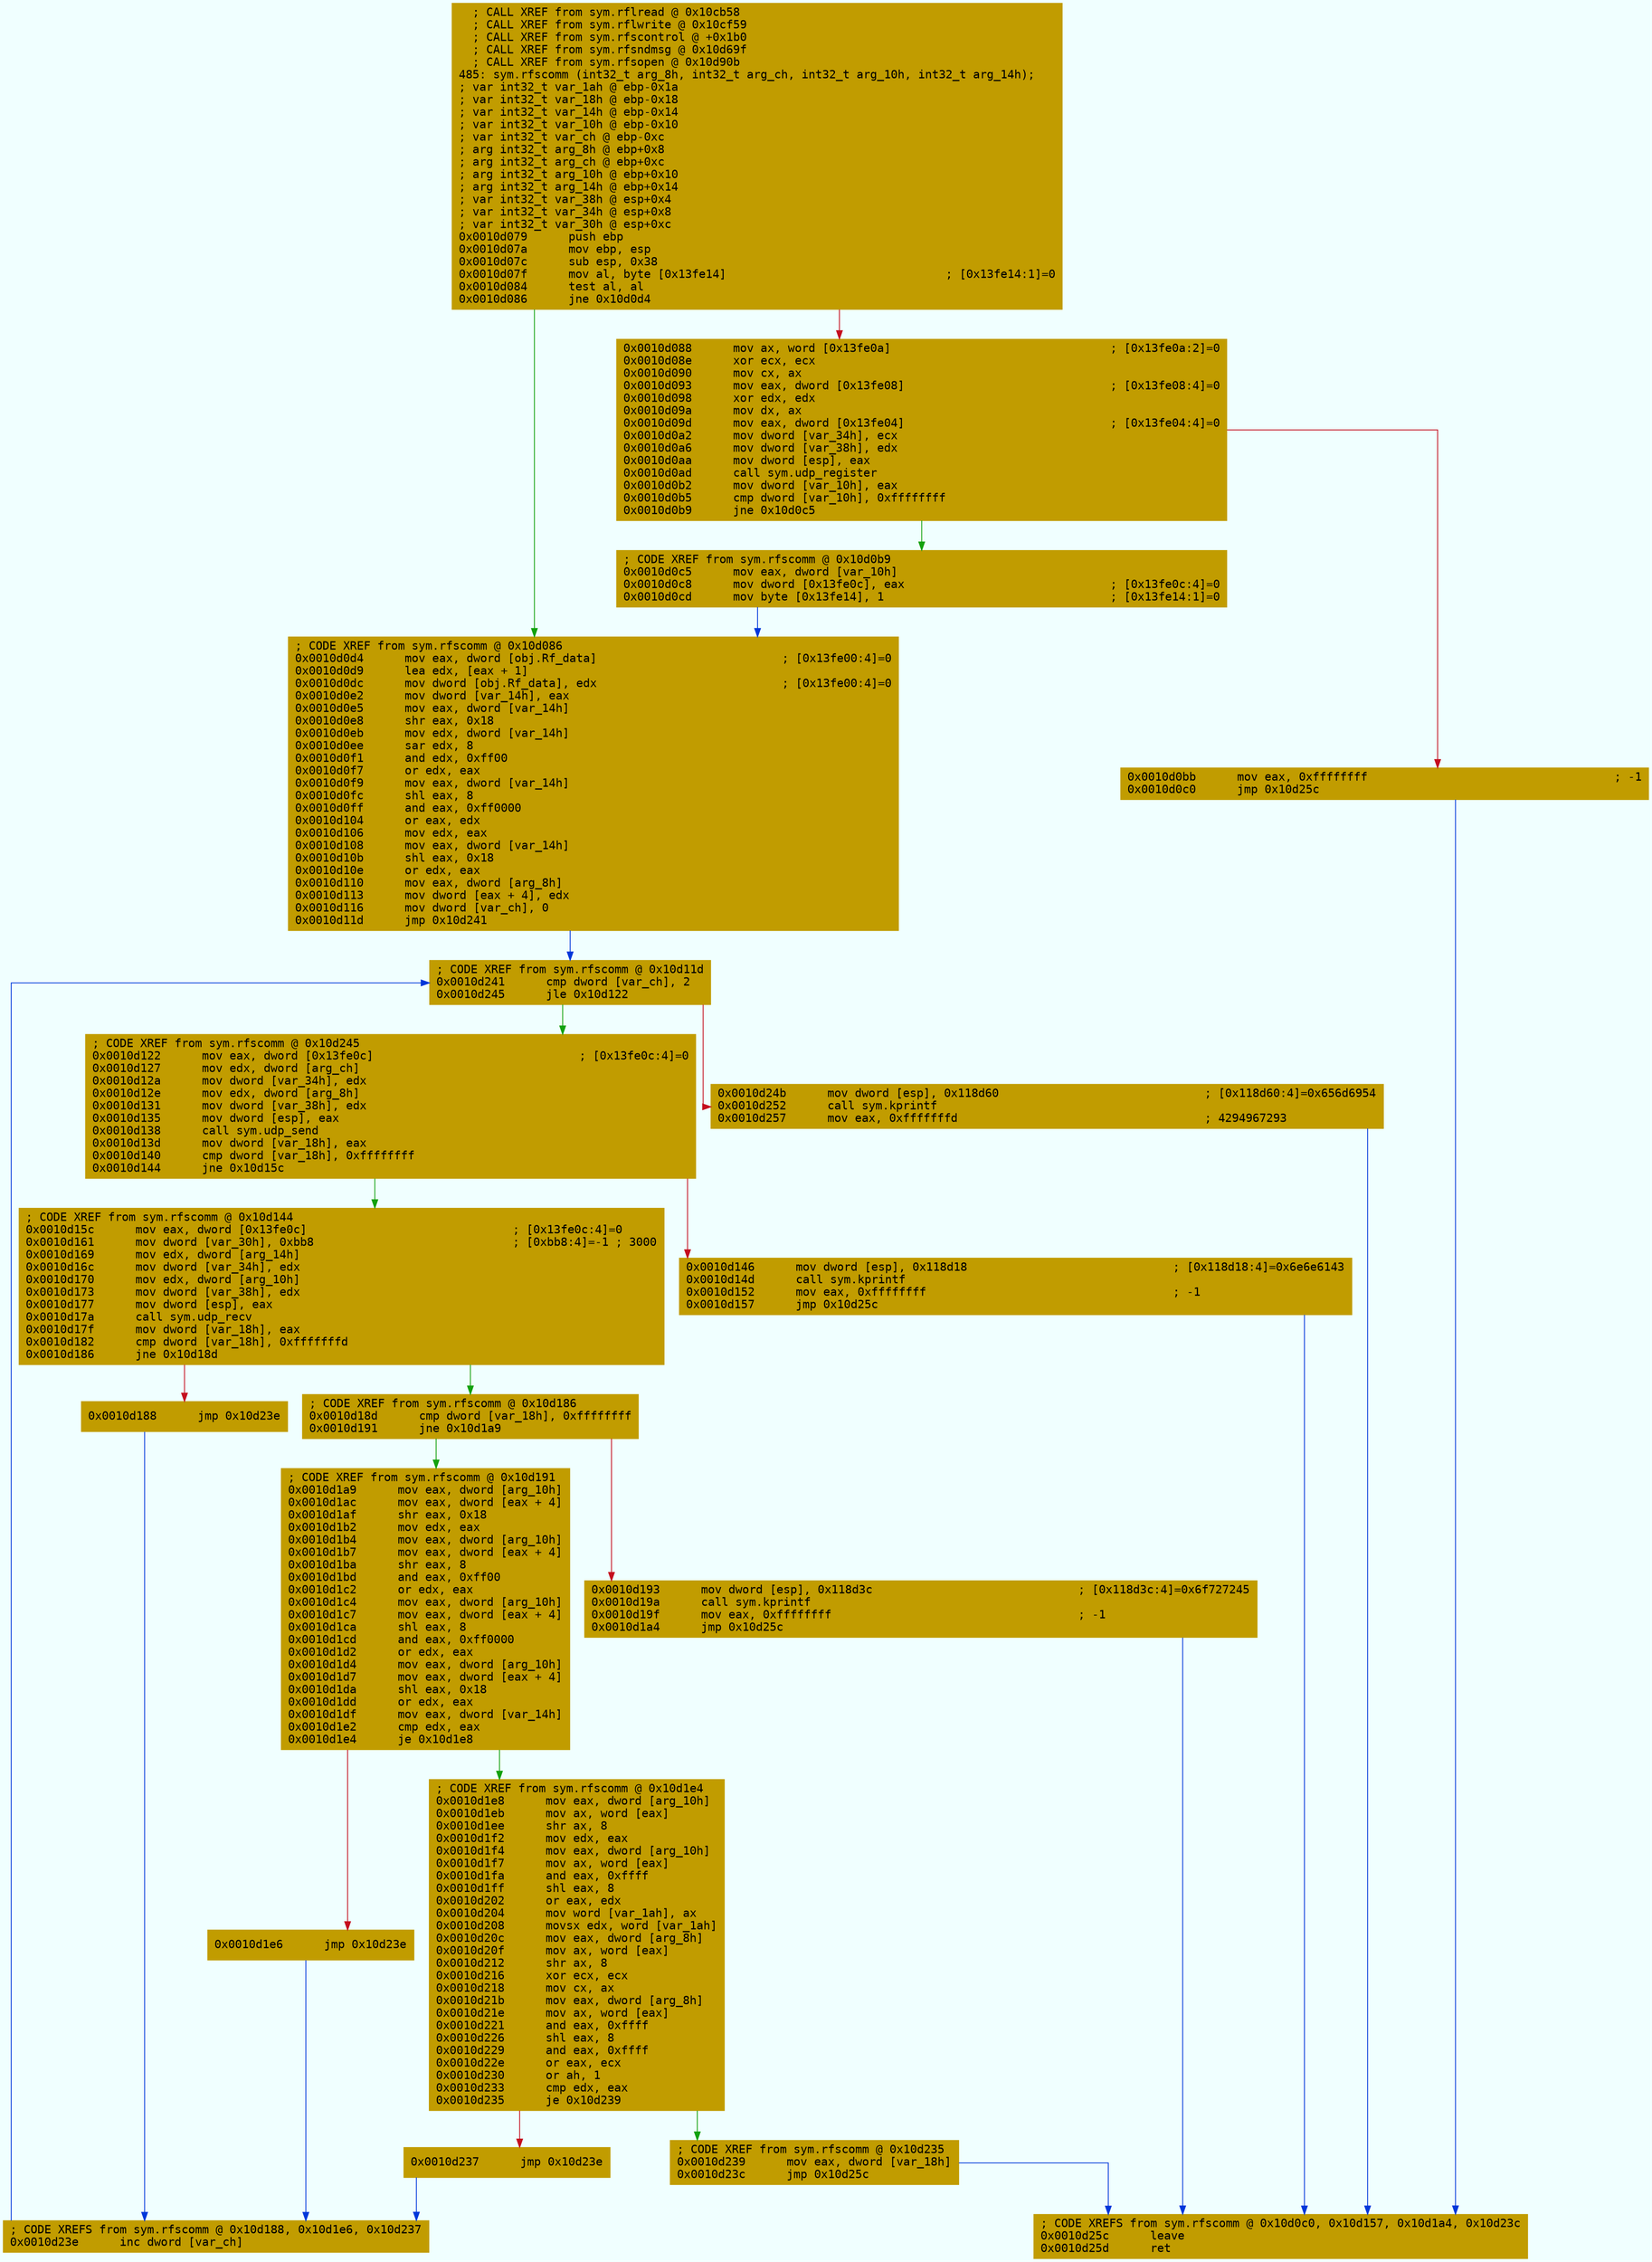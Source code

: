 digraph code {
	graph [bgcolor=azure fontsize=8 fontname="Courier" splines="ortho"];
	node [fillcolor=gray style=filled shape=box];
	edge [arrowhead="normal"];
	"0x0010d079" [URL="sym.rfscomm/0x0010d079", fillcolor="#c19c00",color="#c19c00", fontname="Courier",label="  ; CALL XREF from sym.rflread @ 0x10cb58\l  ; CALL XREF from sym.rflwrite @ 0x10cf59\l  ; CALL XREF from sym.rfscontrol @ +0x1b0\l  ; CALL XREF from sym.rfsndmsg @ 0x10d69f\l  ; CALL XREF from sym.rfsopen @ 0x10d90b\l485: sym.rfscomm (int32_t arg_8h, int32_t arg_ch, int32_t arg_10h, int32_t arg_14h);\l; var int32_t var_1ah @ ebp-0x1a\l; var int32_t var_18h @ ebp-0x18\l; var int32_t var_14h @ ebp-0x14\l; var int32_t var_10h @ ebp-0x10\l; var int32_t var_ch @ ebp-0xc\l; arg int32_t arg_8h @ ebp+0x8\l; arg int32_t arg_ch @ ebp+0xc\l; arg int32_t arg_10h @ ebp+0x10\l; arg int32_t arg_14h @ ebp+0x14\l; var int32_t var_38h @ esp+0x4\l; var int32_t var_34h @ esp+0x8\l; var int32_t var_30h @ esp+0xc\l0x0010d079      push ebp\l0x0010d07a      mov ebp, esp\l0x0010d07c      sub esp, 0x38\l0x0010d07f      mov al, byte [0x13fe14]                                ; [0x13fe14:1]=0\l0x0010d084      test al, al\l0x0010d086      jne 0x10d0d4\l"]
	"0x0010d088" [URL="sym.rfscomm/0x0010d088", fillcolor="#c19c00",color="#c19c00", fontname="Courier",label="0x0010d088      mov ax, word [0x13fe0a]                                ; [0x13fe0a:2]=0\l0x0010d08e      xor ecx, ecx\l0x0010d090      mov cx, ax\l0x0010d093      mov eax, dword [0x13fe08]                              ; [0x13fe08:4]=0\l0x0010d098      xor edx, edx\l0x0010d09a      mov dx, ax\l0x0010d09d      mov eax, dword [0x13fe04]                              ; [0x13fe04:4]=0\l0x0010d0a2      mov dword [var_34h], ecx\l0x0010d0a6      mov dword [var_38h], edx\l0x0010d0aa      mov dword [esp], eax\l0x0010d0ad      call sym.udp_register\l0x0010d0b2      mov dword [var_10h], eax\l0x0010d0b5      cmp dword [var_10h], 0xffffffff\l0x0010d0b9      jne 0x10d0c5\l"]
	"0x0010d0bb" [URL="sym.rfscomm/0x0010d0bb", fillcolor="#c19c00",color="#c19c00", fontname="Courier",label="0x0010d0bb      mov eax, 0xffffffff                                    ; -1\l0x0010d0c0      jmp 0x10d25c\l"]
	"0x0010d0c5" [URL="sym.rfscomm/0x0010d0c5", fillcolor="#c19c00",color="#c19c00", fontname="Courier",label="; CODE XREF from sym.rfscomm @ 0x10d0b9\l0x0010d0c5      mov eax, dword [var_10h]\l0x0010d0c8      mov dword [0x13fe0c], eax                              ; [0x13fe0c:4]=0\l0x0010d0cd      mov byte [0x13fe14], 1                                 ; [0x13fe14:1]=0\l"]
	"0x0010d0d4" [URL="sym.rfscomm/0x0010d0d4", fillcolor="#c19c00",color="#c19c00", fontname="Courier",label="; CODE XREF from sym.rfscomm @ 0x10d086\l0x0010d0d4      mov eax, dword [obj.Rf_data]                           ; [0x13fe00:4]=0\l0x0010d0d9      lea edx, [eax + 1]\l0x0010d0dc      mov dword [obj.Rf_data], edx                           ; [0x13fe00:4]=0\l0x0010d0e2      mov dword [var_14h], eax\l0x0010d0e5      mov eax, dword [var_14h]\l0x0010d0e8      shr eax, 0x18\l0x0010d0eb      mov edx, dword [var_14h]\l0x0010d0ee      sar edx, 8\l0x0010d0f1      and edx, 0xff00\l0x0010d0f7      or edx, eax\l0x0010d0f9      mov eax, dword [var_14h]\l0x0010d0fc      shl eax, 8\l0x0010d0ff      and eax, 0xff0000\l0x0010d104      or eax, edx\l0x0010d106      mov edx, eax\l0x0010d108      mov eax, dword [var_14h]\l0x0010d10b      shl eax, 0x18\l0x0010d10e      or edx, eax\l0x0010d110      mov eax, dword [arg_8h]\l0x0010d113      mov dword [eax + 4], edx\l0x0010d116      mov dword [var_ch], 0\l0x0010d11d      jmp 0x10d241\l"]
	"0x0010d122" [URL="sym.rfscomm/0x0010d122", fillcolor="#c19c00",color="#c19c00", fontname="Courier",label="; CODE XREF from sym.rfscomm @ 0x10d245\l0x0010d122      mov eax, dword [0x13fe0c]                              ; [0x13fe0c:4]=0\l0x0010d127      mov edx, dword [arg_ch]\l0x0010d12a      mov dword [var_34h], edx\l0x0010d12e      mov edx, dword [arg_8h]\l0x0010d131      mov dword [var_38h], edx\l0x0010d135      mov dword [esp], eax\l0x0010d138      call sym.udp_send\l0x0010d13d      mov dword [var_18h], eax\l0x0010d140      cmp dword [var_18h], 0xffffffff\l0x0010d144      jne 0x10d15c\l"]
	"0x0010d146" [URL="sym.rfscomm/0x0010d146", fillcolor="#c19c00",color="#c19c00", fontname="Courier",label="0x0010d146      mov dword [esp], 0x118d18                              ; [0x118d18:4]=0x6e6e6143\l0x0010d14d      call sym.kprintf\l0x0010d152      mov eax, 0xffffffff                                    ; -1\l0x0010d157      jmp 0x10d25c\l"]
	"0x0010d15c" [URL="sym.rfscomm/0x0010d15c", fillcolor="#c19c00",color="#c19c00", fontname="Courier",label="; CODE XREF from sym.rfscomm @ 0x10d144\l0x0010d15c      mov eax, dword [0x13fe0c]                              ; [0x13fe0c:4]=0\l0x0010d161      mov dword [var_30h], 0xbb8                             ; [0xbb8:4]=-1 ; 3000\l0x0010d169      mov edx, dword [arg_14h]\l0x0010d16c      mov dword [var_34h], edx\l0x0010d170      mov edx, dword [arg_10h]\l0x0010d173      mov dword [var_38h], edx\l0x0010d177      mov dword [esp], eax\l0x0010d17a      call sym.udp_recv\l0x0010d17f      mov dword [var_18h], eax\l0x0010d182      cmp dword [var_18h], 0xfffffffd\l0x0010d186      jne 0x10d18d\l"]
	"0x0010d188" [URL="sym.rfscomm/0x0010d188", fillcolor="#c19c00",color="#c19c00", fontname="Courier",label="0x0010d188      jmp 0x10d23e\l"]
	"0x0010d18d" [URL="sym.rfscomm/0x0010d18d", fillcolor="#c19c00",color="#c19c00", fontname="Courier",label="; CODE XREF from sym.rfscomm @ 0x10d186\l0x0010d18d      cmp dword [var_18h], 0xffffffff\l0x0010d191      jne 0x10d1a9\l"]
	"0x0010d193" [URL="sym.rfscomm/0x0010d193", fillcolor="#c19c00",color="#c19c00", fontname="Courier",label="0x0010d193      mov dword [esp], 0x118d3c                              ; [0x118d3c:4]=0x6f727245\l0x0010d19a      call sym.kprintf\l0x0010d19f      mov eax, 0xffffffff                                    ; -1\l0x0010d1a4      jmp 0x10d25c\l"]
	"0x0010d1a9" [URL="sym.rfscomm/0x0010d1a9", fillcolor="#c19c00",color="#c19c00", fontname="Courier",label="; CODE XREF from sym.rfscomm @ 0x10d191\l0x0010d1a9      mov eax, dword [arg_10h]\l0x0010d1ac      mov eax, dword [eax + 4]\l0x0010d1af      shr eax, 0x18\l0x0010d1b2      mov edx, eax\l0x0010d1b4      mov eax, dword [arg_10h]\l0x0010d1b7      mov eax, dword [eax + 4]\l0x0010d1ba      shr eax, 8\l0x0010d1bd      and eax, 0xff00\l0x0010d1c2      or edx, eax\l0x0010d1c4      mov eax, dword [arg_10h]\l0x0010d1c7      mov eax, dword [eax + 4]\l0x0010d1ca      shl eax, 8\l0x0010d1cd      and eax, 0xff0000\l0x0010d1d2      or edx, eax\l0x0010d1d4      mov eax, dword [arg_10h]\l0x0010d1d7      mov eax, dword [eax + 4]\l0x0010d1da      shl eax, 0x18\l0x0010d1dd      or edx, eax\l0x0010d1df      mov eax, dword [var_14h]\l0x0010d1e2      cmp edx, eax\l0x0010d1e4      je 0x10d1e8\l"]
	"0x0010d1e6" [URL="sym.rfscomm/0x0010d1e6", fillcolor="#c19c00",color="#c19c00", fontname="Courier",label="0x0010d1e6      jmp 0x10d23e\l"]
	"0x0010d1e8" [URL="sym.rfscomm/0x0010d1e8", fillcolor="#c19c00",color="#c19c00", fontname="Courier",label="; CODE XREF from sym.rfscomm @ 0x10d1e4\l0x0010d1e8      mov eax, dword [arg_10h]\l0x0010d1eb      mov ax, word [eax]\l0x0010d1ee      shr ax, 8\l0x0010d1f2      mov edx, eax\l0x0010d1f4      mov eax, dword [arg_10h]\l0x0010d1f7      mov ax, word [eax]\l0x0010d1fa      and eax, 0xffff\l0x0010d1ff      shl eax, 8\l0x0010d202      or eax, edx\l0x0010d204      mov word [var_1ah], ax\l0x0010d208      movsx edx, word [var_1ah]\l0x0010d20c      mov eax, dword [arg_8h]\l0x0010d20f      mov ax, word [eax]\l0x0010d212      shr ax, 8\l0x0010d216      xor ecx, ecx\l0x0010d218      mov cx, ax\l0x0010d21b      mov eax, dword [arg_8h]\l0x0010d21e      mov ax, word [eax]\l0x0010d221      and eax, 0xffff\l0x0010d226      shl eax, 8\l0x0010d229      and eax, 0xffff\l0x0010d22e      or eax, ecx\l0x0010d230      or ah, 1\l0x0010d233      cmp edx, eax\l0x0010d235      je 0x10d239\l"]
	"0x0010d237" [URL="sym.rfscomm/0x0010d237", fillcolor="#c19c00",color="#c19c00", fontname="Courier",label="0x0010d237      jmp 0x10d23e\l"]
	"0x0010d239" [URL="sym.rfscomm/0x0010d239", fillcolor="#c19c00",color="#c19c00", fontname="Courier",label="; CODE XREF from sym.rfscomm @ 0x10d235\l0x0010d239      mov eax, dword [var_18h]\l0x0010d23c      jmp 0x10d25c\l"]
	"0x0010d23e" [URL="sym.rfscomm/0x0010d23e", fillcolor="#c19c00",color="#c19c00", fontname="Courier",label="; CODE XREFS from sym.rfscomm @ 0x10d188, 0x10d1e6, 0x10d237\l0x0010d23e      inc dword [var_ch]\l"]
	"0x0010d241" [URL="sym.rfscomm/0x0010d241", fillcolor="#c19c00",color="#c19c00", fontname="Courier",label="; CODE XREF from sym.rfscomm @ 0x10d11d\l0x0010d241      cmp dword [var_ch], 2\l0x0010d245      jle 0x10d122\l"]
	"0x0010d24b" [URL="sym.rfscomm/0x0010d24b", fillcolor="#c19c00",color="#c19c00", fontname="Courier",label="0x0010d24b      mov dword [esp], 0x118d60                              ; [0x118d60:4]=0x656d6954\l0x0010d252      call sym.kprintf\l0x0010d257      mov eax, 0xfffffffd                                    ; 4294967293\l"]
	"0x0010d25c" [URL="sym.rfscomm/0x0010d25c", fillcolor="#c19c00",color="#c19c00", fontname="Courier",label="; CODE XREFS from sym.rfscomm @ 0x10d0c0, 0x10d157, 0x10d1a4, 0x10d23c\l0x0010d25c      leave\l0x0010d25d      ret\l"]
        "0x0010d079" -> "0x0010d0d4" [color="#13a10e"];
        "0x0010d079" -> "0x0010d088" [color="#c50f1f"];
        "0x0010d088" -> "0x0010d0c5" [color="#13a10e"];
        "0x0010d088" -> "0x0010d0bb" [color="#c50f1f"];
        "0x0010d0bb" -> "0x0010d25c" [color="#0037da"];
        "0x0010d0c5" -> "0x0010d0d4" [color="#0037da"];
        "0x0010d0d4" -> "0x0010d241" [color="#0037da"];
        "0x0010d122" -> "0x0010d15c" [color="#13a10e"];
        "0x0010d122" -> "0x0010d146" [color="#c50f1f"];
        "0x0010d146" -> "0x0010d25c" [color="#0037da"];
        "0x0010d15c" -> "0x0010d18d" [color="#13a10e"];
        "0x0010d15c" -> "0x0010d188" [color="#c50f1f"];
        "0x0010d188" -> "0x0010d23e" [color="#0037da"];
        "0x0010d18d" -> "0x0010d1a9" [color="#13a10e"];
        "0x0010d18d" -> "0x0010d193" [color="#c50f1f"];
        "0x0010d193" -> "0x0010d25c" [color="#0037da"];
        "0x0010d1a9" -> "0x0010d1e8" [color="#13a10e"];
        "0x0010d1a9" -> "0x0010d1e6" [color="#c50f1f"];
        "0x0010d1e6" -> "0x0010d23e" [color="#0037da"];
        "0x0010d1e8" -> "0x0010d239" [color="#13a10e"];
        "0x0010d1e8" -> "0x0010d237" [color="#c50f1f"];
        "0x0010d237" -> "0x0010d23e" [color="#0037da"];
        "0x0010d239" -> "0x0010d25c" [color="#0037da"];
        "0x0010d23e" -> "0x0010d241" [color="#0037da"];
        "0x0010d241" -> "0x0010d122" [color="#13a10e"];
        "0x0010d241" -> "0x0010d24b" [color="#c50f1f"];
        "0x0010d24b" -> "0x0010d25c" [color="#0037da"];
}
